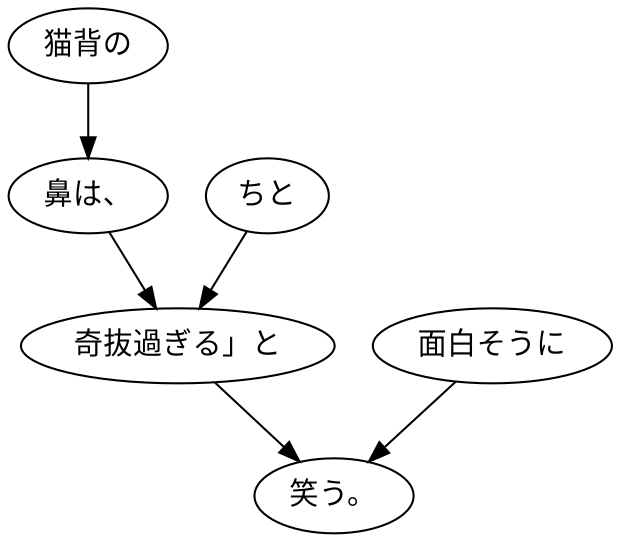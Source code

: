 digraph graph1723 {
	node0 [label="猫背の"];
	node1 [label="鼻は、"];
	node2 [label="ちと"];
	node3 [label="奇抜過ぎる」と"];
	node4 [label="面白そうに"];
	node5 [label="笑う。"];
	node0 -> node1;
	node1 -> node3;
	node2 -> node3;
	node3 -> node5;
	node4 -> node5;
}
